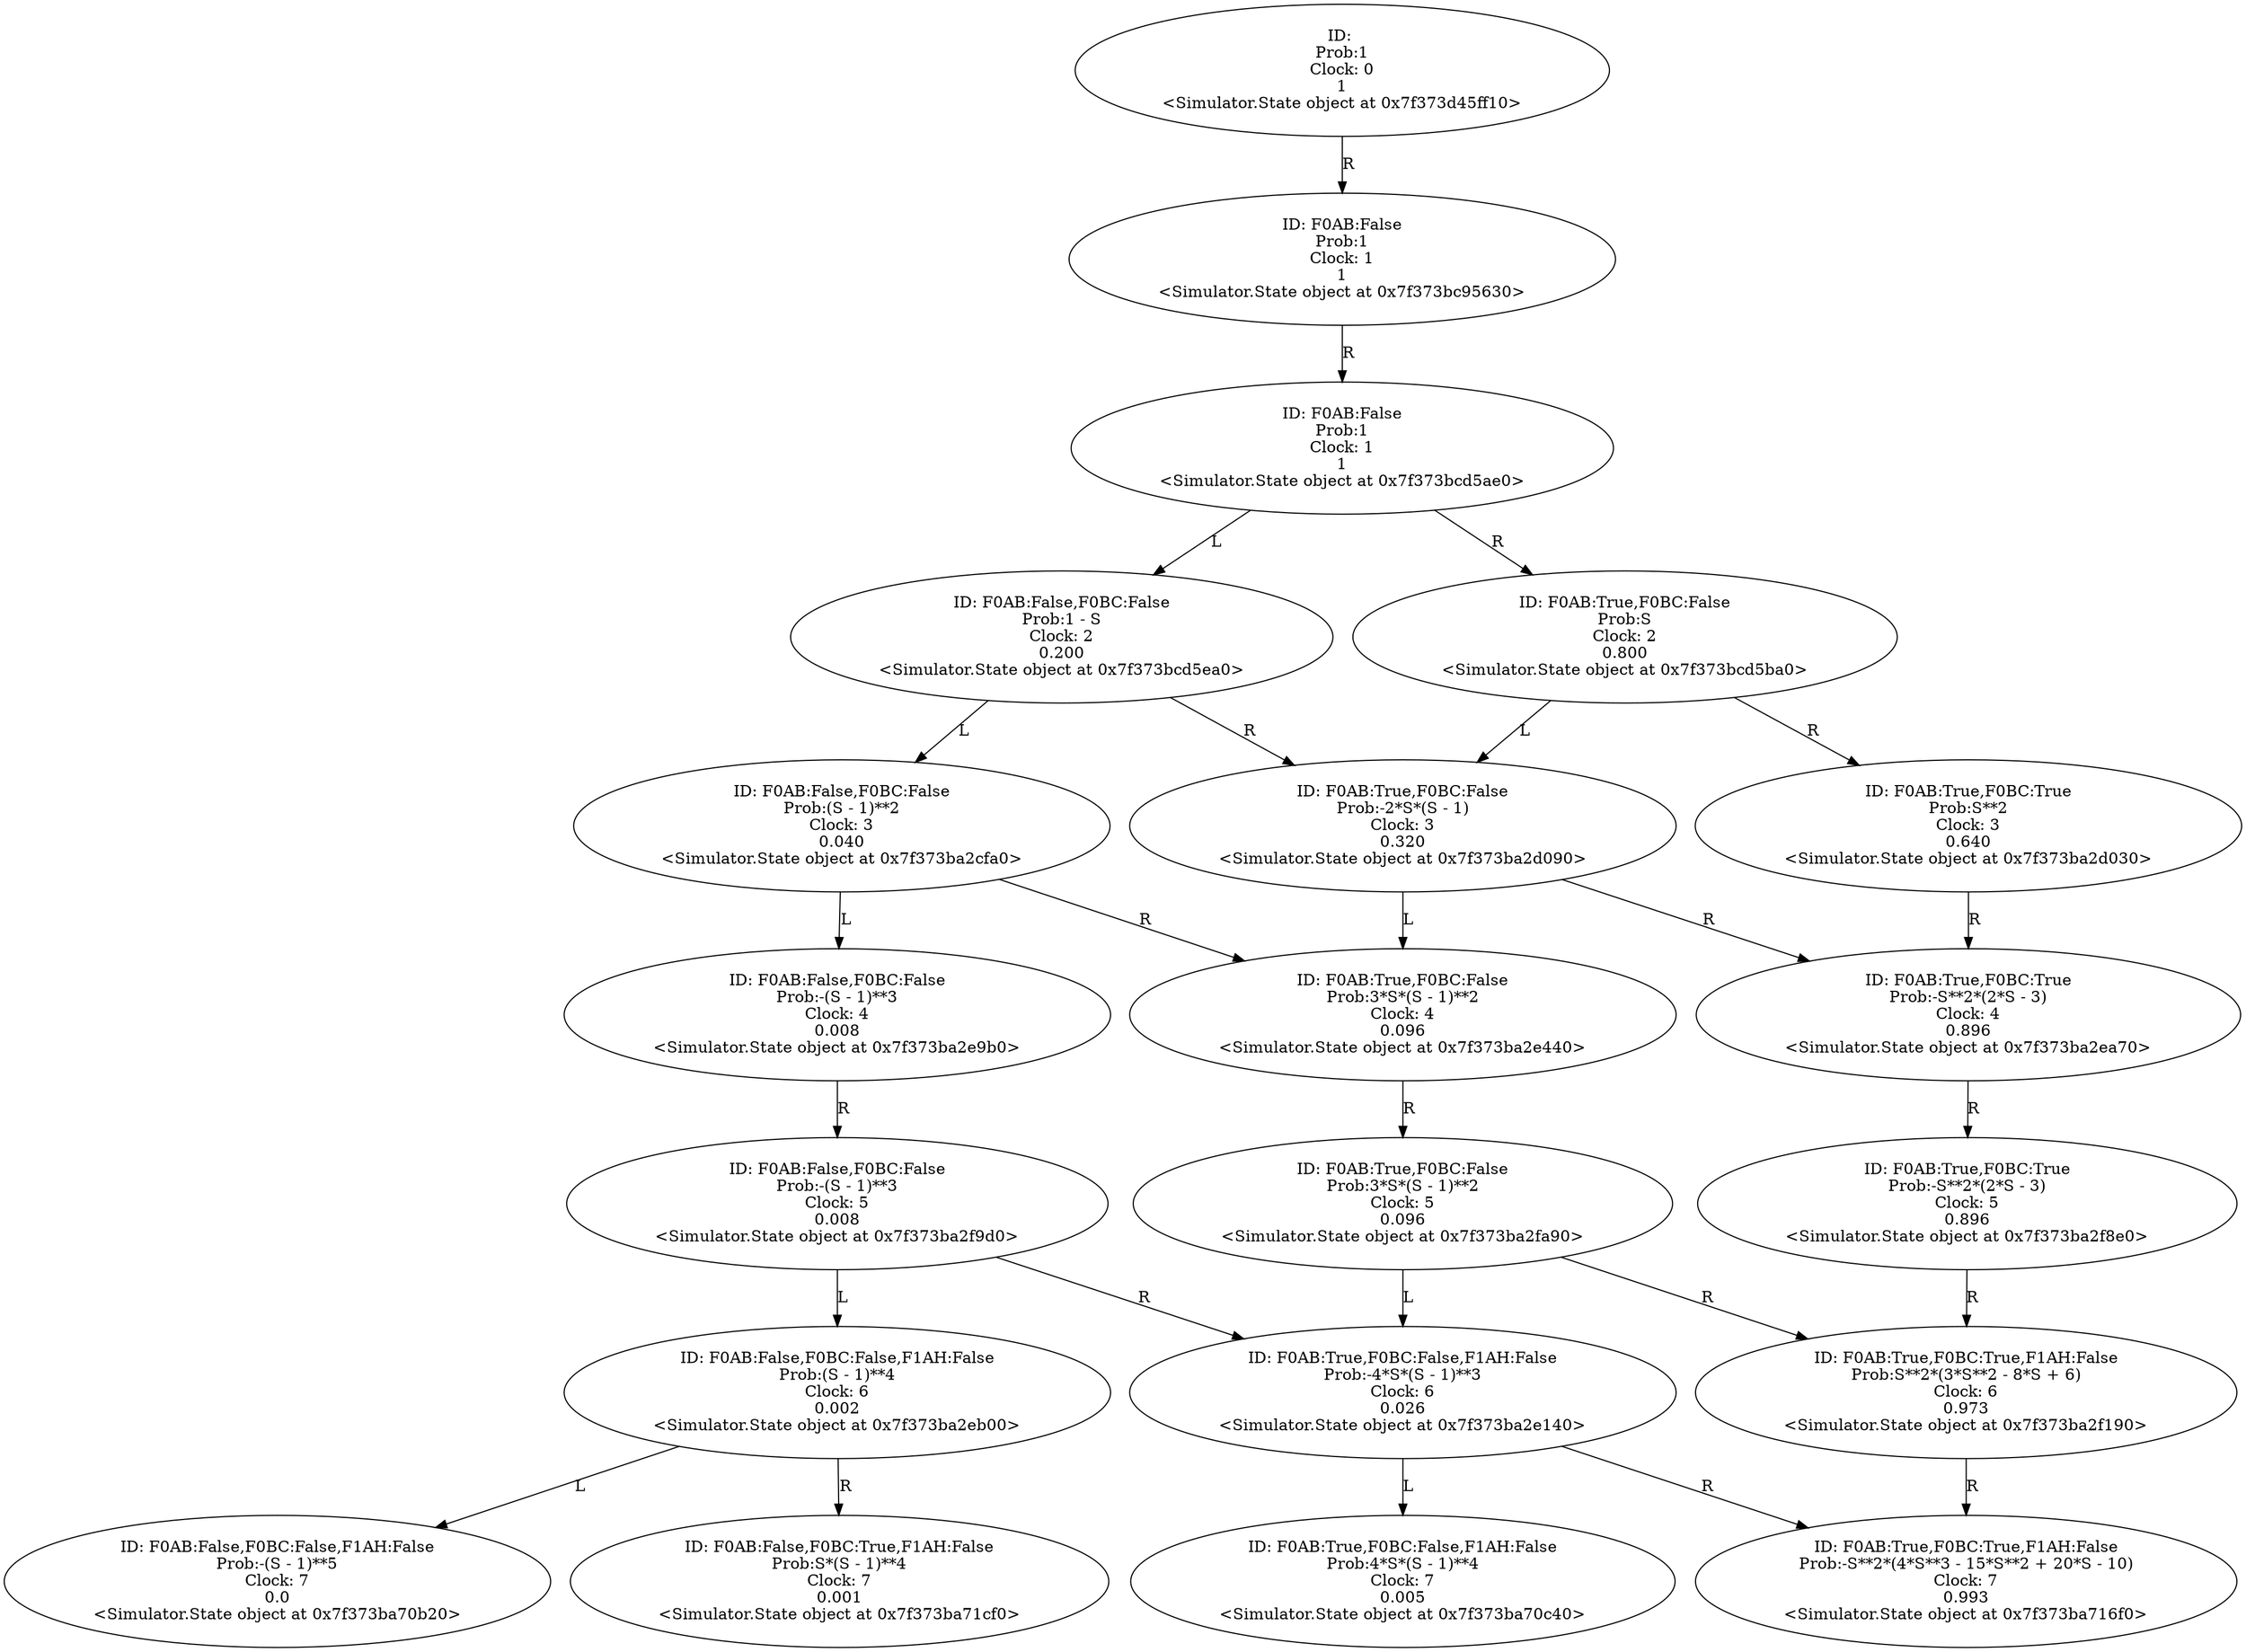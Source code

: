 digraph "./Output/Digraph" {
	<Simulator.State object at 0x7f373d45ff10> [label="ID: 
Prob:1
Clock: 0
1
<Simulator.State object at 0x7f373d45ff10>"]
	<Simulator.State object at 0x7f373d45ff10> -> <Simulator.State object at 0x7f373bc95630> [label=R]
	<Simulator.State object at 0x7f373bc95630> [label="ID: F0AB:False
Prob:1
Clock: 1
1
<Simulator.State object at 0x7f373bc95630>"]
	<Simulator.State object at 0x7f373bc95630> -> <Simulator.State object at 0x7f373bcd5ae0> [label=R]
	<Simulator.State object at 0x7f373bcd5ae0> [label="ID: F0AB:False
Prob:1
Clock: 1
1
<Simulator.State object at 0x7f373bcd5ae0>"]
	<Simulator.State object at 0x7f373bcd5ae0> -> <Simulator.State object at 0x7f373bcd5ea0> [label=L]
	<Simulator.State object at 0x7f373bcd5ae0> -> <Simulator.State object at 0x7f373bcd5ba0> [label=R]
	<Simulator.State object at 0x7f373bcd5ea0> [label="ID: F0AB:False,F0BC:False
Prob:1 - S
Clock: 2
0.200
<Simulator.State object at 0x7f373bcd5ea0>"]
	<Simulator.State object at 0x7f373bcd5ea0> -> <Simulator.State object at 0x7f373ba2cfa0> [label=L]
	<Simulator.State object at 0x7f373bcd5ea0> -> <Simulator.State object at 0x7f373ba2d090> [label=R]
	<Simulator.State object at 0x7f373bcd5ba0> [label="ID: F0AB:True,F0BC:False
Prob:S
Clock: 2
0.800
<Simulator.State object at 0x7f373bcd5ba0>"]
	<Simulator.State object at 0x7f373bcd5ba0> -> <Simulator.State object at 0x7f373ba2d090> [label=L]
	<Simulator.State object at 0x7f373bcd5ba0> -> <Simulator.State object at 0x7f373ba2d030> [label=R]
	<Simulator.State object at 0x7f373ba2cfa0> [label="ID: F0AB:False,F0BC:False
Prob:(S - 1)**2
Clock: 3
0.040
<Simulator.State object at 0x7f373ba2cfa0>"]
	<Simulator.State object at 0x7f373ba2cfa0> -> <Simulator.State object at 0x7f373ba2e9b0> [label=L]
	<Simulator.State object at 0x7f373ba2cfa0> -> <Simulator.State object at 0x7f373ba2e440> [label=R]
	<Simulator.State object at 0x7f373ba2d090> [label="ID: F0AB:True,F0BC:False
Prob:-2*S*(S - 1)
Clock: 3
0.320
<Simulator.State object at 0x7f373ba2d090>"]
	<Simulator.State object at 0x7f373ba2d090> -> <Simulator.State object at 0x7f373ba2e440> [label=L]
	<Simulator.State object at 0x7f373ba2d090> -> <Simulator.State object at 0x7f373ba2ea70> [label=R]
	<Simulator.State object at 0x7f373ba2d030> [label="ID: F0AB:True,F0BC:True
Prob:S**2
Clock: 3
0.640
<Simulator.State object at 0x7f373ba2d030>"]
	<Simulator.State object at 0x7f373ba2d030> -> <Simulator.State object at 0x7f373ba2ea70> [label=R]
	<Simulator.State object at 0x7f373ba2e9b0> [label="ID: F0AB:False,F0BC:False
Prob:-(S - 1)**3
Clock: 4
0.008
<Simulator.State object at 0x7f373ba2e9b0>"]
	<Simulator.State object at 0x7f373ba2e9b0> -> <Simulator.State object at 0x7f373ba2f9d0> [label=R]
	<Simulator.State object at 0x7f373ba2e440> [label="ID: F0AB:True,F0BC:False
Prob:3*S*(S - 1)**2
Clock: 4
0.096
<Simulator.State object at 0x7f373ba2e440>"]
	<Simulator.State object at 0x7f373ba2e440> -> <Simulator.State object at 0x7f373ba2fa90> [label=R]
	<Simulator.State object at 0x7f373ba2ea70> [label="ID: F0AB:True,F0BC:True
Prob:-S**2*(2*S - 3)
Clock: 4
0.896
<Simulator.State object at 0x7f373ba2ea70>"]
	<Simulator.State object at 0x7f373ba2ea70> -> <Simulator.State object at 0x7f373ba2f8e0> [label=R]
	<Simulator.State object at 0x7f373ba2f9d0> [label="ID: F0AB:False,F0BC:False
Prob:-(S - 1)**3
Clock: 5
0.008
<Simulator.State object at 0x7f373ba2f9d0>"]
	<Simulator.State object at 0x7f373ba2f9d0> -> <Simulator.State object at 0x7f373ba2eb00> [label=L]
	<Simulator.State object at 0x7f373ba2f9d0> -> <Simulator.State object at 0x7f373ba2e140> [label=R]
	<Simulator.State object at 0x7f373ba2fa90> [label="ID: F0AB:True,F0BC:False
Prob:3*S*(S - 1)**2
Clock: 5
0.096
<Simulator.State object at 0x7f373ba2fa90>"]
	<Simulator.State object at 0x7f373ba2fa90> -> <Simulator.State object at 0x7f373ba2e140> [label=L]
	<Simulator.State object at 0x7f373ba2fa90> -> <Simulator.State object at 0x7f373ba2f190> [label=R]
	<Simulator.State object at 0x7f373ba2f8e0> [label="ID: F0AB:True,F0BC:True
Prob:-S**2*(2*S - 3)
Clock: 5
0.896
<Simulator.State object at 0x7f373ba2f8e0>"]
	<Simulator.State object at 0x7f373ba2f8e0> -> <Simulator.State object at 0x7f373ba2f190> [label=R]
	<Simulator.State object at 0x7f373ba2eb00> [label="ID: F0AB:False,F0BC:False,F1AH:False
Prob:(S - 1)**4
Clock: 6
0.002
<Simulator.State object at 0x7f373ba2eb00>"]
	<Simulator.State object at 0x7f373ba2eb00> -> <Simulator.State object at 0x7f373ba70b20> [label=L]
	<Simulator.State object at 0x7f373ba2eb00> -> <Simulator.State object at 0x7f373ba71cf0> [label=R]
	<Simulator.State object at 0x7f373ba2e140> [label="ID: F0AB:True,F0BC:False,F1AH:False
Prob:-4*S*(S - 1)**3
Clock: 6
0.026
<Simulator.State object at 0x7f373ba2e140>"]
	<Simulator.State object at 0x7f373ba2e140> -> <Simulator.State object at 0x7f373ba70c40> [label=L]
	<Simulator.State object at 0x7f373ba2e140> -> <Simulator.State object at 0x7f373ba716f0> [label=R]
	<Simulator.State object at 0x7f373ba2f190> [label="ID: F0AB:True,F0BC:True,F1AH:False
Prob:S**2*(3*S**2 - 8*S + 6)
Clock: 6
0.973
<Simulator.State object at 0x7f373ba2f190>"]
	<Simulator.State object at 0x7f373ba2f190> -> <Simulator.State object at 0x7f373ba716f0> [label=R]
	<Simulator.State object at 0x7f373ba70b20> [label="ID: F0AB:False,F0BC:False,F1AH:False
Prob:-(S - 1)**5
Clock: 7
0.0
<Simulator.State object at 0x7f373ba70b20>"]
	<Simulator.State object at 0x7f373ba71cf0> [label="ID: F0AB:False,F0BC:True,F1AH:False
Prob:S*(S - 1)**4
Clock: 7
0.001
<Simulator.State object at 0x7f373ba71cf0>"]
	<Simulator.State object at 0x7f373ba70c40> [label="ID: F0AB:True,F0BC:False,F1AH:False
Prob:4*S*(S - 1)**4
Clock: 7
0.005
<Simulator.State object at 0x7f373ba70c40>"]
	<Simulator.State object at 0x7f373ba716f0> [label="ID: F0AB:True,F0BC:True,F1AH:False
Prob:-S**2*(4*S**3 - 15*S**2 + 20*S - 10)
Clock: 7
0.993
<Simulator.State object at 0x7f373ba716f0>"]
}
